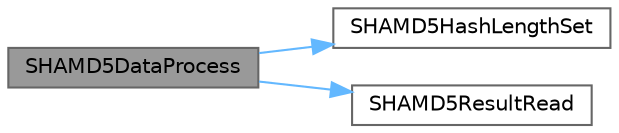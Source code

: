 digraph "SHAMD5DataProcess"
{
 // LATEX_PDF_SIZE
  bgcolor="transparent";
  edge [fontname=Helvetica,fontsize=10,labelfontname=Helvetica,labelfontsize=10];
  node [fontname=Helvetica,fontsize=10,shape=box,height=0.2,width=0.4];
  rankdir="LR";
  Node1 [id="Node000001",label="SHAMD5DataProcess",height=0.2,width=0.4,color="gray40", fillcolor="grey60", style="filled", fontcolor="black",tooltip=" "];
  Node1 -> Node2 [id="edge1_Node000001_Node000002",color="steelblue1",style="solid",tooltip=" "];
  Node2 [id="Node000002",label="SHAMD5HashLengthSet",height=0.2,width=0.4,color="grey40", fillcolor="white", style="filled",URL="$group__shamd5__api.html#ga9ece25929ddc57492309b20df0ef93f5",tooltip=" "];
  Node1 -> Node3 [id="edge2_Node000001_Node000003",color="steelblue1",style="solid",tooltip=" "];
  Node3 [id="Node000003",label="SHAMD5ResultRead",height=0.2,width=0.4,color="grey40", fillcolor="white", style="filled",URL="$group__shamd5__api.html#gac1c744936db18edf77c35d9783c5c238",tooltip=" "];
}
